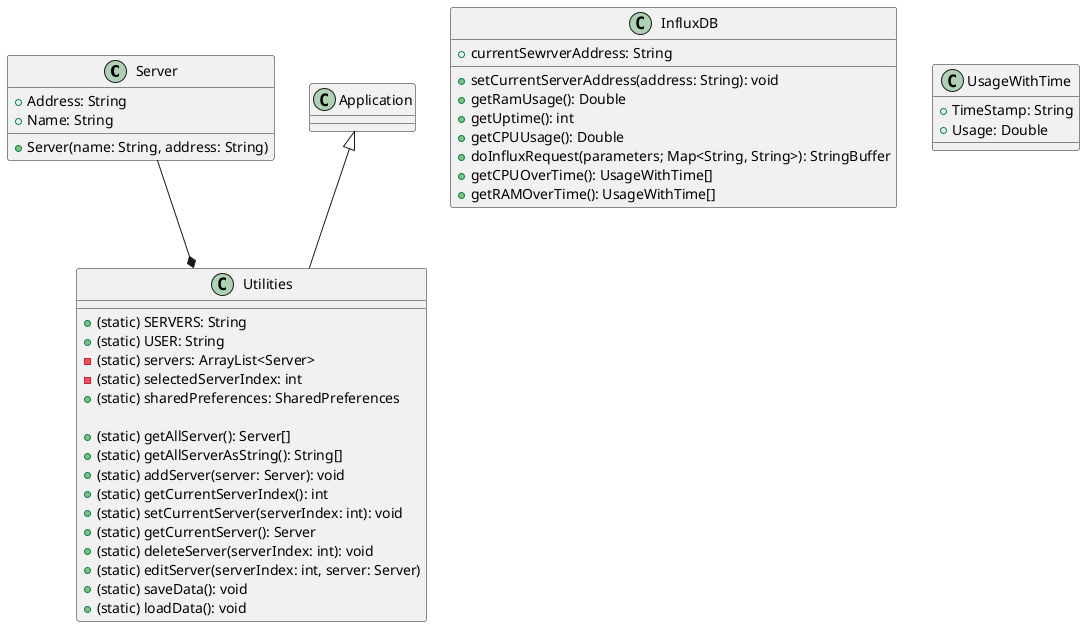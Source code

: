 
@startuml

class Server {
    + Address: String
    + Name: String

    + Server(name: String, address: String)
}

class InfluxDB {
    + currentSewrverAddress: String

    + setCurrentServerAddress(address: String): void
    + getRamUsage(): Double
    + getUptime(): int
    + getCPUUsage(): Double
    + doInfluxRequest(parameters; Map<String, String>): StringBuffer
    + getCPUOverTime(): UsageWithTime[]
    + getRAMOverTime(): UsageWithTime[]
}

class Utilities extends Application {
    + (static) SERVERS: String
    + (static) USER: String
    - (static) servers: ArrayList<Server>
    - (static) selectedServerIndex: int
    + (static) sharedPreferences: SharedPreferences

    + (static) getAllServer(): Server[]
    + (static) getAllServerAsString(): String[]
    + (static) addServer(server: Server): void
    + (static) getCurrentServerIndex(): int
    + (static) setCurrentServer(serverIndex: int): void
    + (static) getCurrentServer(): Server
    + (static) deleteServer(serverIndex: int): void
    + (static) editServer(serverIndex: int, server: Server)
    + (static) saveData(): void
    + (static) loadData(): void
}

class UsageWithTime {
    + TimeStamp: String
    + Usage: Double
}


Server --* Utilities

@enduml